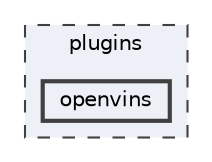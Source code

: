 digraph "/home/friedel/devel/ILLIXR/plugins/openvins"
{
 // LATEX_PDF_SIZE
  bgcolor="transparent";
  edge [fontname=Helvetica,fontsize=10,labelfontname=Helvetica,labelfontsize=10];
  node [fontname=Helvetica,fontsize=10,shape=box,height=0.2,width=0.4];
  compound=true
  subgraph clusterdir_38c8d24aef3972a7f87b834274e76e31 {
    graph [ bgcolor="#edf0f7", pencolor="grey25", label="plugins", fontname=Helvetica,fontsize=10 style="filled,dashed", URL="dir_38c8d24aef3972a7f87b834274e76e31.html",tooltip=""]
  dir_159e415a4a2e89a8f206009a97cbda42 [label="openvins", fillcolor="#edf0f7", color="grey25", style="filled,bold", URL="dir_159e415a4a2e89a8f206009a97cbda42.html",tooltip=""];
  }
}
